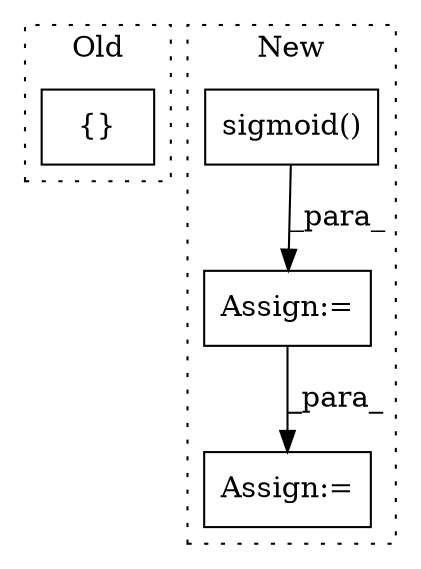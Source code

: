 digraph G {
subgraph cluster0 {
1 [label="{}" a="95" s="7640,7877" l="14,10" shape="box"];
label = "Old";
style="dotted";
}
subgraph cluster1 {
2 [label="sigmoid()" a="75" s="7954" l="26" shape="box"];
3 [label="Assign:=" a="68" s="8003" l="3" shape="box"];
4 [label="Assign:=" a="68" s="7951" l="3" shape="box"];
label = "New";
style="dotted";
}
2 -> 4 [label="_para_"];
4 -> 3 [label="_para_"];
}